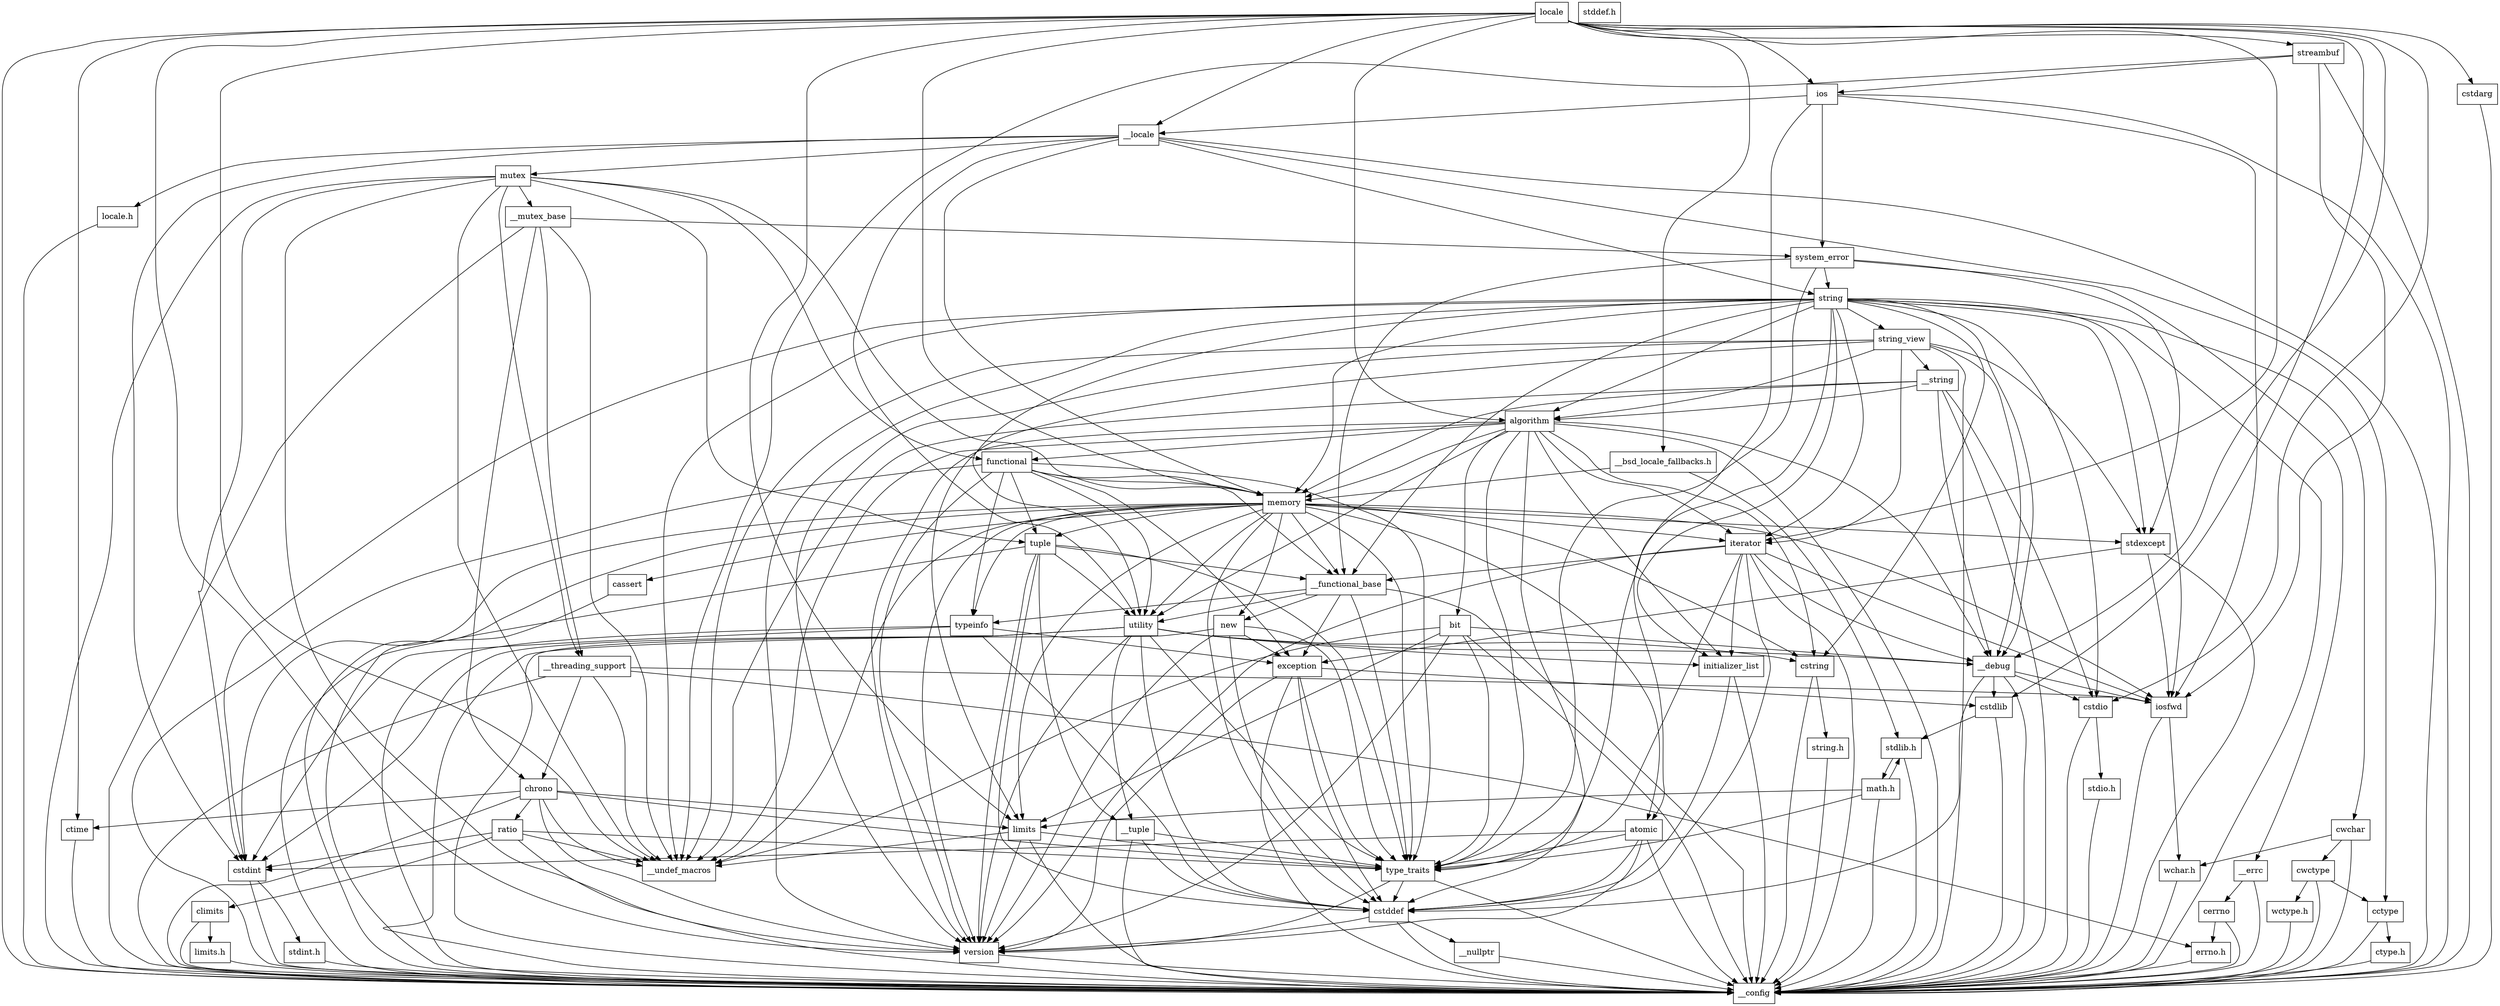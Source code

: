 digraph "dependencies" {
  header_1 [ shape="box", label="locale"];
  header_2 [ shape="box", label="__config"];
  header_11 [ shape="box", label="__locale"];
  header_12 [ shape="box", label="string"];
  header_13 [ shape="box", label="string_view"];
  header_14 [ shape="box", label="__string"];
  header_15 [ shape="box", label="algorithm"];
  header_16 [ shape="box", label="initializer_list"];
  header_17 [ shape="box", label="cstddef"];
  header_18 [ shape="box", label="version"];
  header_21 [ shape="box", label="__nullptr"];
  header_22 [ shape="box", label="type_traits"];
  header_23 [ shape="box", label="cstring"];
  header_24 [ shape="box", label="string.h"];
  header_27 [ shape="box", label="stddef.h"];
  header_31 [ shape="box", label="utility"];
  header_32 [ shape="box", label="__tuple"];
  header_33 [ shape="box", label="cstdint"];
  header_34 [ shape="box", label="stdint.h"];
  header_42 [ shape="box", label="__debug"];
  header_43 [ shape="box", label="iosfwd"];
  header_44 [ shape="box", label="wchar.h"];
  header_54 [ shape="box", label="cstdlib"];
  header_55 [ shape="box", label="stdlib.h"];
  header_80 [ shape="box", label="math.h"];
  header_92 [ shape="box", label="limits"];
  header_93 [ shape="box", label="__undef_macros"];
  header_94 [ shape="box", label="cstdio"];
  header_95 [ shape="box", label="stdio.h"];
  header_104 [ shape="box", label="memory"];
  header_105 [ shape="box", label="typeinfo"];
  header_106 [ shape="box", label="exception"];
  header_107 [ shape="box", label="new"];
  header_108 [ shape="box", label="iterator"];
  header_109 [ shape="box", label="__functional_base"];
  header_110 [ shape="box", label="tuple"];
  header_111 [ shape="box", label="stdexcept"];
  header_112 [ shape="box", label="cassert"];
  header_114 [ shape="box", label="atomic"];
  header_115 [ shape="box", label="functional"];
  header_116 [ shape="box", label="bit"];
  header_117 [ shape="box", label="cwchar"];
  header_118 [ shape="box", label="cwctype"];
  header_119 [ shape="box", label="cctype"];
  header_120 [ shape="box", label="ctype.h"];
  header_122 [ shape="box", label="wctype.h"];
  header_125 [ shape="box", label="mutex"];
  header_126 [ shape="box", label="__mutex_base"];
  header_127 [ shape="box", label="chrono"];
  header_128 [ shape="box", label="ctime"];
  header_134 [ shape="box", label="ratio"];
  header_135 [ shape="box", label="climits"];
  header_136 [ shape="box", label="limits.h"];
  header_145 [ shape="box", label="system_error"];
  header_146 [ shape="box", label="__errc"];
  header_147 [ shape="box", label="cerrno"];
  header_148 [ shape="box", label="errno.h"];
  header_156 [ shape="box", label="__threading_support"];
  header_162 [ shape="box", label="locale.h"];
  header_165 [ shape="box", label="ios"];
  header_166 [ shape="box", label="streambuf"];
  header_167 [ shape="box", label="cstdarg"];
  header_169 [ shape="box", label="__bsd_locale_fallbacks.h"];
  header_44 -> header_2;
  header_42 -> header_2;
  header_42 -> header_43;
  header_42 -> header_54;
  header_42 -> header_94;
  header_42 -> header_17;
  header_95 -> header_2;
  header_17 -> header_2;
  header_17 -> header_18;
  header_17 -> header_21;
  header_105 -> header_2;
  header_105 -> header_106;
  header_105 -> header_17;
  header_105 -> header_33;
  header_120 -> header_2;
  header_127 -> header_2;
  header_127 -> header_128;
  header_127 -> header_22;
  header_127 -> header_134;
  header_127 -> header_92;
  header_127 -> header_18;
  header_127 -> header_93;
  header_107 -> header_2;
  header_107 -> header_106;
  header_107 -> header_22;
  header_107 -> header_17;
  header_107 -> header_18;
  header_126 -> header_2;
  header_126 -> header_127;
  header_126 -> header_145;
  header_126 -> header_156;
  header_126 -> header_93;
  header_128 -> header_2;
  header_106 -> header_2;
  header_106 -> header_17;
  header_106 -> header_54;
  header_106 -> header_22;
  header_106 -> header_18;
  header_166 -> header_2;
  header_166 -> header_43;
  header_166 -> header_165;
  header_166 -> header_93;
  header_108 -> header_2;
  header_108 -> header_43;
  header_108 -> header_109;
  header_108 -> header_22;
  header_108 -> header_17;
  header_108 -> header_16;
  header_108 -> header_18;
  header_108 -> header_42;
  header_136 -> header_2;
  header_135 -> header_2;
  header_135 -> header_136;
  header_43 -> header_2;
  header_43 -> header_44;
  header_18 -> header_2;
  header_32 -> header_2;
  header_32 -> header_17;
  header_32 -> header_22;
  header_104 -> header_2;
  header_104 -> header_22;
  header_104 -> header_105;
  header_104 -> header_17;
  header_104 -> header_33;
  header_104 -> header_107;
  header_104 -> header_31;
  header_104 -> header_92;
  header_104 -> header_108;
  header_104 -> header_109;
  header_104 -> header_43;
  header_104 -> header_110;
  header_104 -> header_111;
  header_104 -> header_23;
  header_104 -> header_112;
  header_104 -> header_114;
  header_104 -> header_18;
  header_104 -> header_93;
  header_110 -> header_2;
  header_110 -> header_32;
  header_110 -> header_17;
  header_110 -> header_22;
  header_110 -> header_109;
  header_110 -> header_31;
  header_110 -> header_18;
  header_147 -> header_2;
  header_147 -> header_148;
  header_169 -> header_55;
  header_169 -> header_104;
  header_11 -> header_2;
  header_11 -> header_12;
  header_11 -> header_104;
  header_11 -> header_31;
  header_11 -> header_125;
  header_11 -> header_33;
  header_11 -> header_119;
  header_11 -> header_162;
  header_80 -> header_2;
  header_80 -> header_55;
  header_80 -> header_22;
  header_80 -> header_92;
  header_16 -> header_2;
  header_16 -> header_17;
  header_54 -> header_2;
  header_54 -> header_55;
  header_112 -> header_2;
  header_119 -> header_2;
  header_119 -> header_120;
  header_22 -> header_2;
  header_22 -> header_17;
  header_22 -> header_18;
  header_31 -> header_2;
  header_31 -> header_32;
  header_31 -> header_22;
  header_31 -> header_16;
  header_31 -> header_17;
  header_31 -> header_23;
  header_31 -> header_33;
  header_31 -> header_18;
  header_31 -> header_42;
  header_1 -> header_2;
  header_1 -> header_11;
  header_1 -> header_42;
  header_1 -> header_15;
  header_1 -> header_104;
  header_1 -> header_165;
  header_1 -> header_166;
  header_1 -> header_108;
  header_1 -> header_92;
  header_1 -> header_18;
  header_1 -> header_167;
  header_1 -> header_54;
  header_1 -> header_128;
  header_1 -> header_94;
  header_1 -> header_169;
  header_1 -> header_93;
  header_14 -> header_2;
  header_14 -> header_15;
  header_14 -> header_94;
  header_14 -> header_104;
  header_14 -> header_42;
  header_14 -> header_93;
  header_156 -> header_2;
  header_156 -> header_127;
  header_156 -> header_43;
  header_156 -> header_148;
  header_156 -> header_93;
  header_125 -> header_2;
  header_125 -> header_126;
  header_125 -> header_33;
  header_125 -> header_115;
  header_125 -> header_104;
  header_125 -> header_110;
  header_125 -> header_18;
  header_125 -> header_156;
  header_125 -> header_93;
  header_34 -> header_2;
  header_23 -> header_2;
  header_23 -> header_24;
  header_109 -> header_2;
  header_109 -> header_22;
  header_109 -> header_105;
  header_109 -> header_106;
  header_109 -> header_107;
  header_109 -> header_31;
  header_33 -> header_2;
  header_33 -> header_34;
  header_12 -> header_2;
  header_12 -> header_13;
  header_12 -> header_43;
  header_12 -> header_23;
  header_12 -> header_94;
  header_12 -> header_117;
  header_12 -> header_15;
  header_12 -> header_108;
  header_12 -> header_31;
  header_12 -> header_104;
  header_12 -> header_111;
  header_12 -> header_22;
  header_12 -> header_16;
  header_12 -> header_109;
  header_12 -> header_18;
  header_12 -> header_33;
  header_12 -> header_42;
  header_12 -> header_93;
  header_21 -> header_2;
  header_116 -> header_2;
  header_116 -> header_92;
  header_116 -> header_22;
  header_116 -> header_18;
  header_116 -> header_42;
  header_116 -> header_93;
  header_111 -> header_2;
  header_111 -> header_106;
  header_111 -> header_43;
  header_134 -> header_2;
  header_134 -> header_33;
  header_134 -> header_135;
  header_134 -> header_22;
  header_134 -> header_93;
  header_117 -> header_2;
  header_117 -> header_118;
  header_117 -> header_44;
  header_13 -> header_2;
  header_13 -> header_14;
  header_13 -> header_15;
  header_13 -> header_108;
  header_13 -> header_92;
  header_13 -> header_111;
  header_13 -> header_18;
  header_13 -> header_42;
  header_13 -> header_93;
  header_15 -> header_2;
  header_15 -> header_16;
  header_15 -> header_22;
  header_15 -> header_23;
  header_15 -> header_31;
  header_15 -> header_104;
  header_15 -> header_115;
  header_15 -> header_108;
  header_15 -> header_17;
  header_15 -> header_116;
  header_15 -> header_18;
  header_15 -> header_42;
  header_15 -> header_93;
  header_145 -> header_146;
  header_145 -> header_22;
  header_145 -> header_111;
  header_145 -> header_109;
  header_145 -> header_12;
  header_146 -> header_2;
  header_146 -> header_147;
  header_167 -> header_2;
  header_24 -> header_2;
  header_162 -> header_2;
  header_114 -> header_2;
  header_114 -> header_17;
  header_114 -> header_33;
  header_114 -> header_22;
  header_114 -> header_18;
  header_118 -> header_2;
  header_118 -> header_119;
  header_118 -> header_122;
  header_148 -> header_2;
  header_122 -> header_2;
  header_94 -> header_2;
  header_94 -> header_95;
  header_92 -> header_2;
  header_92 -> header_22;
  header_92 -> header_93;
  header_92 -> header_18;
  header_165 -> header_2;
  header_165 -> header_43;
  header_165 -> header_11;
  header_165 -> header_145;
  header_165 -> header_114;
  header_55 -> header_2;
  header_55 -> header_80;
  header_115 -> header_2;
  header_115 -> header_22;
  header_115 -> header_105;
  header_115 -> header_106;
  header_115 -> header_104;
  header_115 -> header_110;
  header_115 -> header_31;
  header_115 -> header_18;
  header_115 -> header_109;
}